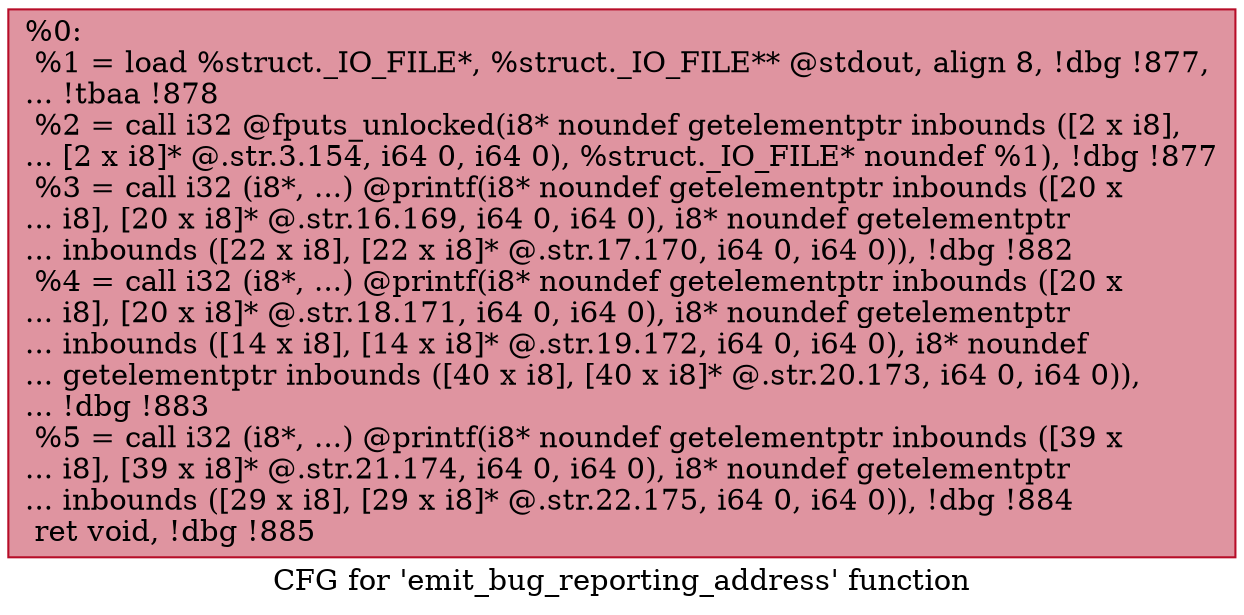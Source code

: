digraph "CFG for 'emit_bug_reporting_address' function" {
	label="CFG for 'emit_bug_reporting_address' function";

	Node0x1488900 [shape=record,color="#b70d28ff", style=filled, fillcolor="#b70d2870",label="{%0:\l  %1 = load %struct._IO_FILE*, %struct._IO_FILE** @stdout, align 8, !dbg !877,\l... !tbaa !878\l  %2 = call i32 @fputs_unlocked(i8* noundef getelementptr inbounds ([2 x i8],\l... [2 x i8]* @.str.3.154, i64 0, i64 0), %struct._IO_FILE* noundef %1), !dbg !877\l  %3 = call i32 (i8*, ...) @printf(i8* noundef getelementptr inbounds ([20 x\l... i8], [20 x i8]* @.str.16.169, i64 0, i64 0), i8* noundef getelementptr\l... inbounds ([22 x i8], [22 x i8]* @.str.17.170, i64 0, i64 0)), !dbg !882\l  %4 = call i32 (i8*, ...) @printf(i8* noundef getelementptr inbounds ([20 x\l... i8], [20 x i8]* @.str.18.171, i64 0, i64 0), i8* noundef getelementptr\l... inbounds ([14 x i8], [14 x i8]* @.str.19.172, i64 0, i64 0), i8* noundef\l... getelementptr inbounds ([40 x i8], [40 x i8]* @.str.20.173, i64 0, i64 0)),\l... !dbg !883\l  %5 = call i32 (i8*, ...) @printf(i8* noundef getelementptr inbounds ([39 x\l... i8], [39 x i8]* @.str.21.174, i64 0, i64 0), i8* noundef getelementptr\l... inbounds ([29 x i8], [29 x i8]* @.str.22.175, i64 0, i64 0)), !dbg !884\l  ret void, !dbg !885\l}"];
}
